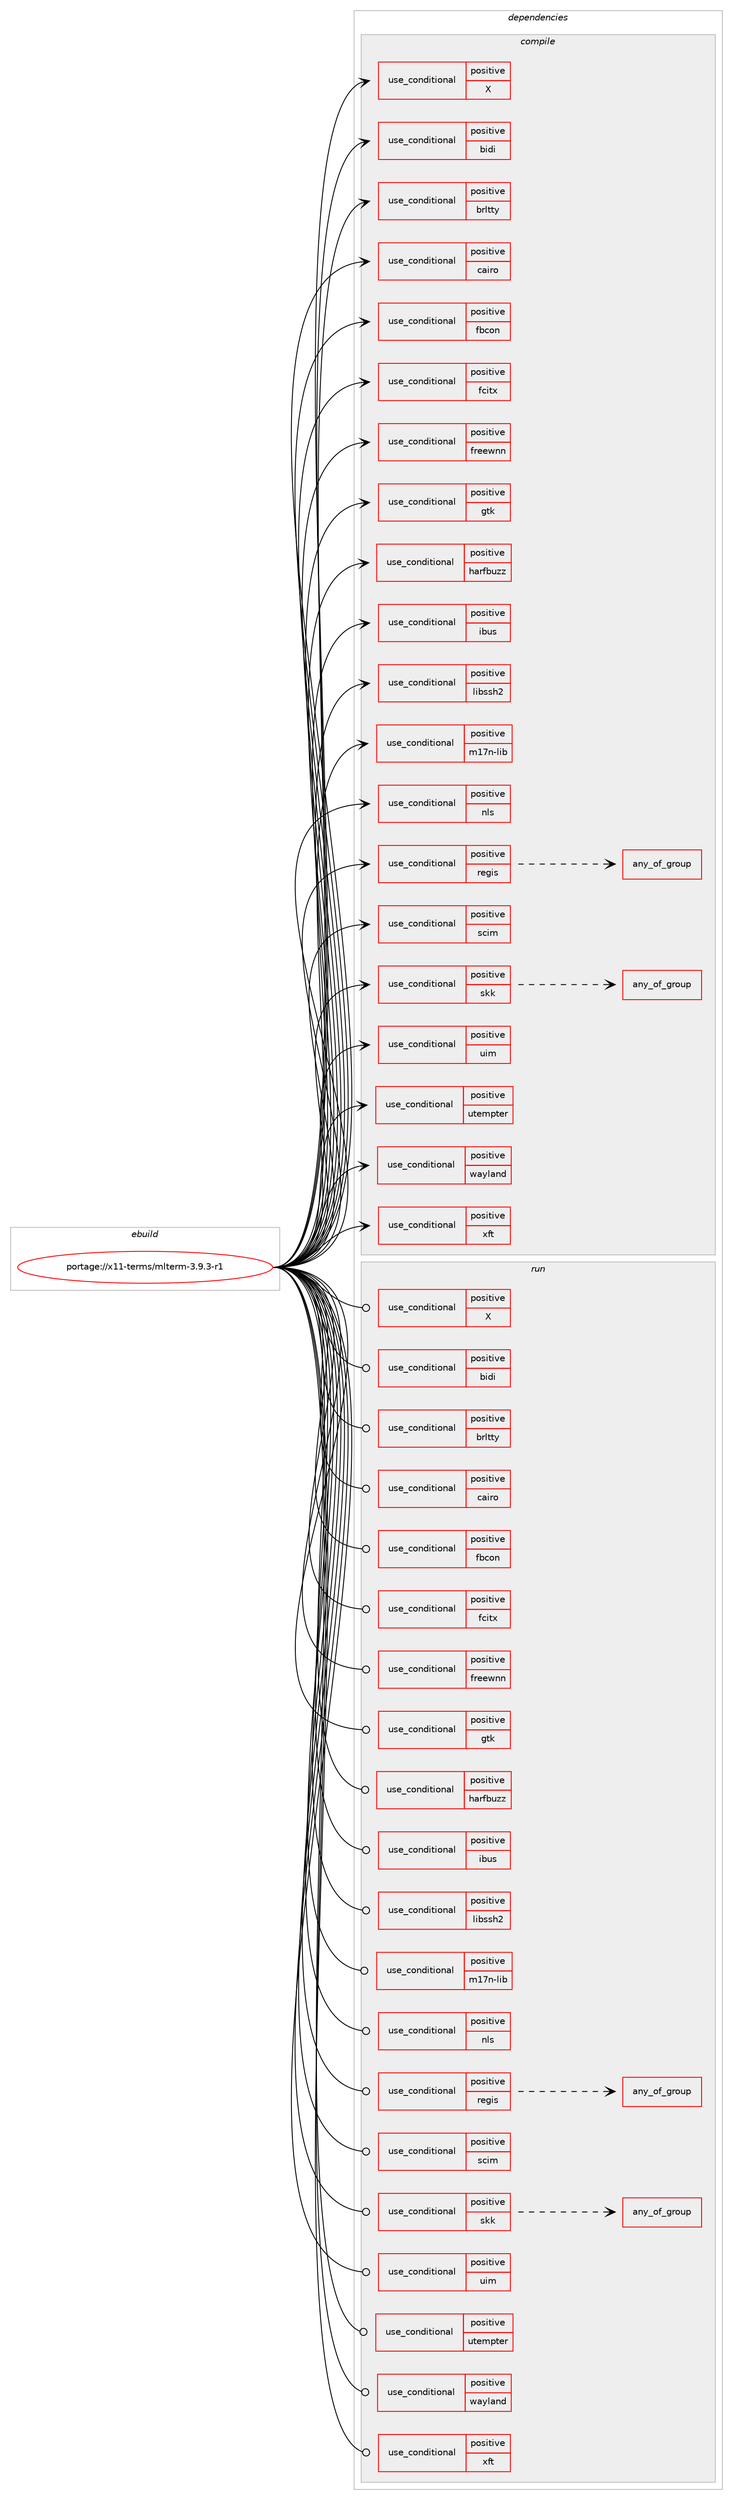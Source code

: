 digraph prolog {

# *************
# Graph options
# *************

newrank=true;
concentrate=true;
compound=true;
graph [rankdir=LR,fontname=Helvetica,fontsize=10,ranksep=1.5];#, ranksep=2.5, nodesep=0.2];
edge  [arrowhead=vee];
node  [fontname=Helvetica,fontsize=10];

# **********
# The ebuild
# **********

subgraph cluster_leftcol {
color=gray;
rank=same;
label=<<i>ebuild</i>>;
id [label="portage://x11-terms/mlterm-3.9.3-r1", color=red, width=4, href="../x11-terms/mlterm-3.9.3-r1.svg"];
}

# ****************
# The dependencies
# ****************

subgraph cluster_midcol {
color=gray;
label=<<i>dependencies</i>>;
subgraph cluster_compile {
fillcolor="#eeeeee";
style=filled;
label=<<i>compile</i>>;
subgraph cond996 {
dependency2603 [label=<<TABLE BORDER="0" CELLBORDER="1" CELLSPACING="0" CELLPADDING="4"><TR><TD ROWSPAN="3" CELLPADDING="10">use_conditional</TD></TR><TR><TD>positive</TD></TR><TR><TD>X</TD></TR></TABLE>>, shape=none, color=red];
# *** BEGIN UNKNOWN DEPENDENCY TYPE (TODO) ***
# dependency2603 -> package_dependency(portage://x11-terms/mlterm-3.9.3-r1,install,no,x11-libs,libICE,none,[,,],[],[])
# *** END UNKNOWN DEPENDENCY TYPE (TODO) ***

# *** BEGIN UNKNOWN DEPENDENCY TYPE (TODO) ***
# dependency2603 -> package_dependency(portage://x11-terms/mlterm-3.9.3-r1,install,no,x11-libs,libSM,none,[,,],[],[])
# *** END UNKNOWN DEPENDENCY TYPE (TODO) ***

# *** BEGIN UNKNOWN DEPENDENCY TYPE (TODO) ***
# dependency2603 -> package_dependency(portage://x11-terms/mlterm-3.9.3-r1,install,no,x11-libs,libX11,none,[,,],[],[])
# *** END UNKNOWN DEPENDENCY TYPE (TODO) ***

}
id:e -> dependency2603:w [weight=20,style="solid",arrowhead="vee"];
subgraph cond997 {
dependency2604 [label=<<TABLE BORDER="0" CELLBORDER="1" CELLSPACING="0" CELLPADDING="4"><TR><TD ROWSPAN="3" CELLPADDING="10">use_conditional</TD></TR><TR><TD>positive</TD></TR><TR><TD>bidi</TD></TR></TABLE>>, shape=none, color=red];
# *** BEGIN UNKNOWN DEPENDENCY TYPE (TODO) ***
# dependency2604 -> package_dependency(portage://x11-terms/mlterm-3.9.3-r1,install,no,dev-libs,fribidi,none,[,,],[],[])
# *** END UNKNOWN DEPENDENCY TYPE (TODO) ***

}
id:e -> dependency2604:w [weight=20,style="solid",arrowhead="vee"];
subgraph cond998 {
dependency2605 [label=<<TABLE BORDER="0" CELLBORDER="1" CELLSPACING="0" CELLPADDING="4"><TR><TD ROWSPAN="3" CELLPADDING="10">use_conditional</TD></TR><TR><TD>positive</TD></TR><TR><TD>brltty</TD></TR></TABLE>>, shape=none, color=red];
# *** BEGIN UNKNOWN DEPENDENCY TYPE (TODO) ***
# dependency2605 -> package_dependency(portage://x11-terms/mlterm-3.9.3-r1,install,no,app-accessibility,brltty,none,[,,],[],[use(enable(api),positive)])
# *** END UNKNOWN DEPENDENCY TYPE (TODO) ***

}
id:e -> dependency2605:w [weight=20,style="solid",arrowhead="vee"];
subgraph cond999 {
dependency2606 [label=<<TABLE BORDER="0" CELLBORDER="1" CELLSPACING="0" CELLPADDING="4"><TR><TD ROWSPAN="3" CELLPADDING="10">use_conditional</TD></TR><TR><TD>positive</TD></TR><TR><TD>cairo</TD></TR></TABLE>>, shape=none, color=red];
# *** BEGIN UNKNOWN DEPENDENCY TYPE (TODO) ***
# dependency2606 -> package_dependency(portage://x11-terms/mlterm-3.9.3-r1,install,no,x11-libs,cairo,none,[,,],[],[use(enable(X),positive)])
# *** END UNKNOWN DEPENDENCY TYPE (TODO) ***

}
id:e -> dependency2606:w [weight=20,style="solid",arrowhead="vee"];
subgraph cond1000 {
dependency2607 [label=<<TABLE BORDER="0" CELLBORDER="1" CELLSPACING="0" CELLPADDING="4"><TR><TD ROWSPAN="3" CELLPADDING="10">use_conditional</TD></TR><TR><TD>positive</TD></TR><TR><TD>fbcon</TD></TR></TABLE>>, shape=none, color=red];
# *** BEGIN UNKNOWN DEPENDENCY TYPE (TODO) ***
# dependency2607 -> package_dependency(portage://x11-terms/mlterm-3.9.3-r1,install,no,media-fonts,unifont,none,[,,],[],[])
# *** END UNKNOWN DEPENDENCY TYPE (TODO) ***

}
id:e -> dependency2607:w [weight=20,style="solid",arrowhead="vee"];
subgraph cond1001 {
dependency2608 [label=<<TABLE BORDER="0" CELLBORDER="1" CELLSPACING="0" CELLPADDING="4"><TR><TD ROWSPAN="3" CELLPADDING="10">use_conditional</TD></TR><TR><TD>positive</TD></TR><TR><TD>fcitx</TD></TR></TABLE>>, shape=none, color=red];
# *** BEGIN UNKNOWN DEPENDENCY TYPE (TODO) ***
# dependency2608 -> package_dependency(portage://x11-terms/mlterm-3.9.3-r1,install,no,app-i18n,fcitx,none,[,,],any_different_slot,[])
# *** END UNKNOWN DEPENDENCY TYPE (TODO) ***

}
id:e -> dependency2608:w [weight=20,style="solid",arrowhead="vee"];
subgraph cond1002 {
dependency2609 [label=<<TABLE BORDER="0" CELLBORDER="1" CELLSPACING="0" CELLPADDING="4"><TR><TD ROWSPAN="3" CELLPADDING="10">use_conditional</TD></TR><TR><TD>positive</TD></TR><TR><TD>freewnn</TD></TR></TABLE>>, shape=none, color=red];
# *** BEGIN UNKNOWN DEPENDENCY TYPE (TODO) ***
# dependency2609 -> package_dependency(portage://x11-terms/mlterm-3.9.3-r1,install,no,app-i18n,freewnn,none,[,,],[],[])
# *** END UNKNOWN DEPENDENCY TYPE (TODO) ***

}
id:e -> dependency2609:w [weight=20,style="solid",arrowhead="vee"];
subgraph cond1003 {
dependency2610 [label=<<TABLE BORDER="0" CELLBORDER="1" CELLSPACING="0" CELLPADDING="4"><TR><TD ROWSPAN="3" CELLPADDING="10">use_conditional</TD></TR><TR><TD>positive</TD></TR><TR><TD>gtk</TD></TR></TABLE>>, shape=none, color=red];
# *** BEGIN UNKNOWN DEPENDENCY TYPE (TODO) ***
# dependency2610 -> package_dependency(portage://x11-terms/mlterm-3.9.3-r1,install,no,x11-libs,gtk+,none,[,,],[slot(3)],[])
# *** END UNKNOWN DEPENDENCY TYPE (TODO) ***

}
id:e -> dependency2610:w [weight=20,style="solid",arrowhead="vee"];
subgraph cond1004 {
dependency2611 [label=<<TABLE BORDER="0" CELLBORDER="1" CELLSPACING="0" CELLPADDING="4"><TR><TD ROWSPAN="3" CELLPADDING="10">use_conditional</TD></TR><TR><TD>positive</TD></TR><TR><TD>harfbuzz</TD></TR></TABLE>>, shape=none, color=red];
# *** BEGIN UNKNOWN DEPENDENCY TYPE (TODO) ***
# dependency2611 -> package_dependency(portage://x11-terms/mlterm-3.9.3-r1,install,no,media-libs,harfbuzz,none,[,,],[],[use(enable(truetype),positive)])
# *** END UNKNOWN DEPENDENCY TYPE (TODO) ***

}
id:e -> dependency2611:w [weight=20,style="solid",arrowhead="vee"];
subgraph cond1005 {
dependency2612 [label=<<TABLE BORDER="0" CELLBORDER="1" CELLSPACING="0" CELLPADDING="4"><TR><TD ROWSPAN="3" CELLPADDING="10">use_conditional</TD></TR><TR><TD>positive</TD></TR><TR><TD>ibus</TD></TR></TABLE>>, shape=none, color=red];
# *** BEGIN UNKNOWN DEPENDENCY TYPE (TODO) ***
# dependency2612 -> package_dependency(portage://x11-terms/mlterm-3.9.3-r1,install,no,app-i18n,ibus,none,[,,],[],[])
# *** END UNKNOWN DEPENDENCY TYPE (TODO) ***

}
id:e -> dependency2612:w [weight=20,style="solid",arrowhead="vee"];
subgraph cond1006 {
dependency2613 [label=<<TABLE BORDER="0" CELLBORDER="1" CELLSPACING="0" CELLPADDING="4"><TR><TD ROWSPAN="3" CELLPADDING="10">use_conditional</TD></TR><TR><TD>positive</TD></TR><TR><TD>libssh2</TD></TR></TABLE>>, shape=none, color=red];
# *** BEGIN UNKNOWN DEPENDENCY TYPE (TODO) ***
# dependency2613 -> package_dependency(portage://x11-terms/mlterm-3.9.3-r1,install,no,net-libs,libssh2,none,[,,],[],[])
# *** END UNKNOWN DEPENDENCY TYPE (TODO) ***

}
id:e -> dependency2613:w [weight=20,style="solid",arrowhead="vee"];
subgraph cond1007 {
dependency2614 [label=<<TABLE BORDER="0" CELLBORDER="1" CELLSPACING="0" CELLPADDING="4"><TR><TD ROWSPAN="3" CELLPADDING="10">use_conditional</TD></TR><TR><TD>positive</TD></TR><TR><TD>m17n-lib</TD></TR></TABLE>>, shape=none, color=red];
# *** BEGIN UNKNOWN DEPENDENCY TYPE (TODO) ***
# dependency2614 -> package_dependency(portage://x11-terms/mlterm-3.9.3-r1,install,no,dev-libs,m17n-lib,none,[,,],[],[])
# *** END UNKNOWN DEPENDENCY TYPE (TODO) ***

}
id:e -> dependency2614:w [weight=20,style="solid",arrowhead="vee"];
subgraph cond1008 {
dependency2615 [label=<<TABLE BORDER="0" CELLBORDER="1" CELLSPACING="0" CELLPADDING="4"><TR><TD ROWSPAN="3" CELLPADDING="10">use_conditional</TD></TR><TR><TD>positive</TD></TR><TR><TD>nls</TD></TR></TABLE>>, shape=none, color=red];
# *** BEGIN UNKNOWN DEPENDENCY TYPE (TODO) ***
# dependency2615 -> package_dependency(portage://x11-terms/mlterm-3.9.3-r1,install,no,virtual,libintl,none,[,,],[],[])
# *** END UNKNOWN DEPENDENCY TYPE (TODO) ***

}
id:e -> dependency2615:w [weight=20,style="solid",arrowhead="vee"];
subgraph cond1009 {
dependency2616 [label=<<TABLE BORDER="0" CELLBORDER="1" CELLSPACING="0" CELLPADDING="4"><TR><TD ROWSPAN="3" CELLPADDING="10">use_conditional</TD></TR><TR><TD>positive</TD></TR><TR><TD>regis</TD></TR></TABLE>>, shape=none, color=red];
subgraph any69 {
dependency2617 [label=<<TABLE BORDER="0" CELLBORDER="1" CELLSPACING="0" CELLPADDING="4"><TR><TD CELLPADDING="10">any_of_group</TD></TR></TABLE>>, shape=none, color=red];# *** BEGIN UNKNOWN DEPENDENCY TYPE (TODO) ***
# dependency2617 -> package_dependency(portage://x11-terms/mlterm-3.9.3-r1,install,no,media-libs,sdl-ttf,none,[,,],[],[])
# *** END UNKNOWN DEPENDENCY TYPE (TODO) ***

# *** BEGIN UNKNOWN DEPENDENCY TYPE (TODO) ***
# dependency2617 -> package_dependency(portage://x11-terms/mlterm-3.9.3-r1,install,no,media-libs,sdl2-ttf,none,[,,],[],[])
# *** END UNKNOWN DEPENDENCY TYPE (TODO) ***

}
dependency2616:e -> dependency2617:w [weight=20,style="dashed",arrowhead="vee"];
}
id:e -> dependency2616:w [weight=20,style="solid",arrowhead="vee"];
subgraph cond1010 {
dependency2618 [label=<<TABLE BORDER="0" CELLBORDER="1" CELLSPACING="0" CELLPADDING="4"><TR><TD ROWSPAN="3" CELLPADDING="10">use_conditional</TD></TR><TR><TD>positive</TD></TR><TR><TD>scim</TD></TR></TABLE>>, shape=none, color=red];
# *** BEGIN UNKNOWN DEPENDENCY TYPE (TODO) ***
# dependency2618 -> package_dependency(portage://x11-terms/mlterm-3.9.3-r1,install,no,app-i18n,scim,none,[,,],[],[])
# *** END UNKNOWN DEPENDENCY TYPE (TODO) ***

}
id:e -> dependency2618:w [weight=20,style="solid",arrowhead="vee"];
subgraph cond1011 {
dependency2619 [label=<<TABLE BORDER="0" CELLBORDER="1" CELLSPACING="0" CELLPADDING="4"><TR><TD ROWSPAN="3" CELLPADDING="10">use_conditional</TD></TR><TR><TD>positive</TD></TR><TR><TD>skk</TD></TR></TABLE>>, shape=none, color=red];
subgraph any70 {
dependency2620 [label=<<TABLE BORDER="0" CELLBORDER="1" CELLSPACING="0" CELLPADDING="4"><TR><TD CELLPADDING="10">any_of_group</TD></TR></TABLE>>, shape=none, color=red];# *** BEGIN UNKNOWN DEPENDENCY TYPE (TODO) ***
# dependency2620 -> package_dependency(portage://x11-terms/mlterm-3.9.3-r1,install,no,virtual,skkserv,none,[,,],[],[])
# *** END UNKNOWN DEPENDENCY TYPE (TODO) ***

# *** BEGIN UNKNOWN DEPENDENCY TYPE (TODO) ***
# dependency2620 -> package_dependency(portage://x11-terms/mlterm-3.9.3-r1,install,no,app-i18n,skk-jisyo,none,[,,],[],[])
# *** END UNKNOWN DEPENDENCY TYPE (TODO) ***

}
dependency2619:e -> dependency2620:w [weight=20,style="dashed",arrowhead="vee"];
}
id:e -> dependency2619:w [weight=20,style="solid",arrowhead="vee"];
subgraph cond1012 {
dependency2621 [label=<<TABLE BORDER="0" CELLBORDER="1" CELLSPACING="0" CELLPADDING="4"><TR><TD ROWSPAN="3" CELLPADDING="10">use_conditional</TD></TR><TR><TD>positive</TD></TR><TR><TD>uim</TD></TR></TABLE>>, shape=none, color=red];
# *** BEGIN UNKNOWN DEPENDENCY TYPE (TODO) ***
# dependency2621 -> package_dependency(portage://x11-terms/mlterm-3.9.3-r1,install,no,app-i18n,uim,none,[,,],[],[])
# *** END UNKNOWN DEPENDENCY TYPE (TODO) ***

}
id:e -> dependency2621:w [weight=20,style="solid",arrowhead="vee"];
subgraph cond1013 {
dependency2622 [label=<<TABLE BORDER="0" CELLBORDER="1" CELLSPACING="0" CELLPADDING="4"><TR><TD ROWSPAN="3" CELLPADDING="10">use_conditional</TD></TR><TR><TD>positive</TD></TR><TR><TD>utempter</TD></TR></TABLE>>, shape=none, color=red];
# *** BEGIN UNKNOWN DEPENDENCY TYPE (TODO) ***
# dependency2622 -> package_dependency(portage://x11-terms/mlterm-3.9.3-r1,install,no,sys-libs,libutempter,none,[,,],[],[])
# *** END UNKNOWN DEPENDENCY TYPE (TODO) ***

}
id:e -> dependency2622:w [weight=20,style="solid",arrowhead="vee"];
subgraph cond1014 {
dependency2623 [label=<<TABLE BORDER="0" CELLBORDER="1" CELLSPACING="0" CELLPADDING="4"><TR><TD ROWSPAN="3" CELLPADDING="10">use_conditional</TD></TR><TR><TD>positive</TD></TR><TR><TD>wayland</TD></TR></TABLE>>, shape=none, color=red];
# *** BEGIN UNKNOWN DEPENDENCY TYPE (TODO) ***
# dependency2623 -> package_dependency(portage://x11-terms/mlterm-3.9.3-r1,install,no,dev-libs,wayland,none,[,,],[],[])
# *** END UNKNOWN DEPENDENCY TYPE (TODO) ***

# *** BEGIN UNKNOWN DEPENDENCY TYPE (TODO) ***
# dependency2623 -> package_dependency(portage://x11-terms/mlterm-3.9.3-r1,install,no,x11-libs,libxkbcommon,none,[,,],[],[])
# *** END UNKNOWN DEPENDENCY TYPE (TODO) ***

}
id:e -> dependency2623:w [weight=20,style="solid",arrowhead="vee"];
subgraph cond1015 {
dependency2624 [label=<<TABLE BORDER="0" CELLBORDER="1" CELLSPACING="0" CELLPADDING="4"><TR><TD ROWSPAN="3" CELLPADDING="10">use_conditional</TD></TR><TR><TD>positive</TD></TR><TR><TD>xft</TD></TR></TABLE>>, shape=none, color=red];
# *** BEGIN UNKNOWN DEPENDENCY TYPE (TODO) ***
# dependency2624 -> package_dependency(portage://x11-terms/mlterm-3.9.3-r1,install,no,x11-libs,libXft,none,[,,],[],[])
# *** END UNKNOWN DEPENDENCY TYPE (TODO) ***

}
id:e -> dependency2624:w [weight=20,style="solid",arrowhead="vee"];
# *** BEGIN UNKNOWN DEPENDENCY TYPE (TODO) ***
# id -> package_dependency(portage://x11-terms/mlterm-3.9.3-r1,install,no,virtual,libcrypt,none,[,,],any_same_slot,[])
# *** END UNKNOWN DEPENDENCY TYPE (TODO) ***

}
subgraph cluster_compileandrun {
fillcolor="#eeeeee";
style=filled;
label=<<i>compile and run</i>>;
}
subgraph cluster_run {
fillcolor="#eeeeee";
style=filled;
label=<<i>run</i>>;
subgraph cond1016 {
dependency2625 [label=<<TABLE BORDER="0" CELLBORDER="1" CELLSPACING="0" CELLPADDING="4"><TR><TD ROWSPAN="3" CELLPADDING="10">use_conditional</TD></TR><TR><TD>positive</TD></TR><TR><TD>X</TD></TR></TABLE>>, shape=none, color=red];
# *** BEGIN UNKNOWN DEPENDENCY TYPE (TODO) ***
# dependency2625 -> package_dependency(portage://x11-terms/mlterm-3.9.3-r1,run,no,x11-libs,libICE,none,[,,],[],[])
# *** END UNKNOWN DEPENDENCY TYPE (TODO) ***

# *** BEGIN UNKNOWN DEPENDENCY TYPE (TODO) ***
# dependency2625 -> package_dependency(portage://x11-terms/mlterm-3.9.3-r1,run,no,x11-libs,libSM,none,[,,],[],[])
# *** END UNKNOWN DEPENDENCY TYPE (TODO) ***

# *** BEGIN UNKNOWN DEPENDENCY TYPE (TODO) ***
# dependency2625 -> package_dependency(portage://x11-terms/mlterm-3.9.3-r1,run,no,x11-libs,libX11,none,[,,],[],[])
# *** END UNKNOWN DEPENDENCY TYPE (TODO) ***

}
id:e -> dependency2625:w [weight=20,style="solid",arrowhead="odot"];
subgraph cond1017 {
dependency2626 [label=<<TABLE BORDER="0" CELLBORDER="1" CELLSPACING="0" CELLPADDING="4"><TR><TD ROWSPAN="3" CELLPADDING="10">use_conditional</TD></TR><TR><TD>positive</TD></TR><TR><TD>bidi</TD></TR></TABLE>>, shape=none, color=red];
# *** BEGIN UNKNOWN DEPENDENCY TYPE (TODO) ***
# dependency2626 -> package_dependency(portage://x11-terms/mlterm-3.9.3-r1,run,no,dev-libs,fribidi,none,[,,],[],[])
# *** END UNKNOWN DEPENDENCY TYPE (TODO) ***

}
id:e -> dependency2626:w [weight=20,style="solid",arrowhead="odot"];
subgraph cond1018 {
dependency2627 [label=<<TABLE BORDER="0" CELLBORDER="1" CELLSPACING="0" CELLPADDING="4"><TR><TD ROWSPAN="3" CELLPADDING="10">use_conditional</TD></TR><TR><TD>positive</TD></TR><TR><TD>brltty</TD></TR></TABLE>>, shape=none, color=red];
# *** BEGIN UNKNOWN DEPENDENCY TYPE (TODO) ***
# dependency2627 -> package_dependency(portage://x11-terms/mlterm-3.9.3-r1,run,no,app-accessibility,brltty,none,[,,],[],[use(enable(api),positive)])
# *** END UNKNOWN DEPENDENCY TYPE (TODO) ***

}
id:e -> dependency2627:w [weight=20,style="solid",arrowhead="odot"];
subgraph cond1019 {
dependency2628 [label=<<TABLE BORDER="0" CELLBORDER="1" CELLSPACING="0" CELLPADDING="4"><TR><TD ROWSPAN="3" CELLPADDING="10">use_conditional</TD></TR><TR><TD>positive</TD></TR><TR><TD>cairo</TD></TR></TABLE>>, shape=none, color=red];
# *** BEGIN UNKNOWN DEPENDENCY TYPE (TODO) ***
# dependency2628 -> package_dependency(portage://x11-terms/mlterm-3.9.3-r1,run,no,x11-libs,cairo,none,[,,],[],[use(enable(X),positive)])
# *** END UNKNOWN DEPENDENCY TYPE (TODO) ***

}
id:e -> dependency2628:w [weight=20,style="solid",arrowhead="odot"];
subgraph cond1020 {
dependency2629 [label=<<TABLE BORDER="0" CELLBORDER="1" CELLSPACING="0" CELLPADDING="4"><TR><TD ROWSPAN="3" CELLPADDING="10">use_conditional</TD></TR><TR><TD>positive</TD></TR><TR><TD>fbcon</TD></TR></TABLE>>, shape=none, color=red];
# *** BEGIN UNKNOWN DEPENDENCY TYPE (TODO) ***
# dependency2629 -> package_dependency(portage://x11-terms/mlterm-3.9.3-r1,run,no,media-fonts,unifont,none,[,,],[],[])
# *** END UNKNOWN DEPENDENCY TYPE (TODO) ***

}
id:e -> dependency2629:w [weight=20,style="solid",arrowhead="odot"];
subgraph cond1021 {
dependency2630 [label=<<TABLE BORDER="0" CELLBORDER="1" CELLSPACING="0" CELLPADDING="4"><TR><TD ROWSPAN="3" CELLPADDING="10">use_conditional</TD></TR><TR><TD>positive</TD></TR><TR><TD>fcitx</TD></TR></TABLE>>, shape=none, color=red];
# *** BEGIN UNKNOWN DEPENDENCY TYPE (TODO) ***
# dependency2630 -> package_dependency(portage://x11-terms/mlterm-3.9.3-r1,run,no,app-i18n,fcitx,none,[,,],any_different_slot,[])
# *** END UNKNOWN DEPENDENCY TYPE (TODO) ***

}
id:e -> dependency2630:w [weight=20,style="solid",arrowhead="odot"];
subgraph cond1022 {
dependency2631 [label=<<TABLE BORDER="0" CELLBORDER="1" CELLSPACING="0" CELLPADDING="4"><TR><TD ROWSPAN="3" CELLPADDING="10">use_conditional</TD></TR><TR><TD>positive</TD></TR><TR><TD>freewnn</TD></TR></TABLE>>, shape=none, color=red];
# *** BEGIN UNKNOWN DEPENDENCY TYPE (TODO) ***
# dependency2631 -> package_dependency(portage://x11-terms/mlterm-3.9.3-r1,run,no,app-i18n,freewnn,none,[,,],[],[])
# *** END UNKNOWN DEPENDENCY TYPE (TODO) ***

}
id:e -> dependency2631:w [weight=20,style="solid",arrowhead="odot"];
subgraph cond1023 {
dependency2632 [label=<<TABLE BORDER="0" CELLBORDER="1" CELLSPACING="0" CELLPADDING="4"><TR><TD ROWSPAN="3" CELLPADDING="10">use_conditional</TD></TR><TR><TD>positive</TD></TR><TR><TD>gtk</TD></TR></TABLE>>, shape=none, color=red];
# *** BEGIN UNKNOWN DEPENDENCY TYPE (TODO) ***
# dependency2632 -> package_dependency(portage://x11-terms/mlterm-3.9.3-r1,run,no,x11-libs,gtk+,none,[,,],[slot(3)],[])
# *** END UNKNOWN DEPENDENCY TYPE (TODO) ***

}
id:e -> dependency2632:w [weight=20,style="solid",arrowhead="odot"];
subgraph cond1024 {
dependency2633 [label=<<TABLE BORDER="0" CELLBORDER="1" CELLSPACING="0" CELLPADDING="4"><TR><TD ROWSPAN="3" CELLPADDING="10">use_conditional</TD></TR><TR><TD>positive</TD></TR><TR><TD>harfbuzz</TD></TR></TABLE>>, shape=none, color=red];
# *** BEGIN UNKNOWN DEPENDENCY TYPE (TODO) ***
# dependency2633 -> package_dependency(portage://x11-terms/mlterm-3.9.3-r1,run,no,media-libs,harfbuzz,none,[,,],[],[use(enable(truetype),positive)])
# *** END UNKNOWN DEPENDENCY TYPE (TODO) ***

}
id:e -> dependency2633:w [weight=20,style="solid",arrowhead="odot"];
subgraph cond1025 {
dependency2634 [label=<<TABLE BORDER="0" CELLBORDER="1" CELLSPACING="0" CELLPADDING="4"><TR><TD ROWSPAN="3" CELLPADDING="10">use_conditional</TD></TR><TR><TD>positive</TD></TR><TR><TD>ibus</TD></TR></TABLE>>, shape=none, color=red];
# *** BEGIN UNKNOWN DEPENDENCY TYPE (TODO) ***
# dependency2634 -> package_dependency(portage://x11-terms/mlterm-3.9.3-r1,run,no,app-i18n,ibus,none,[,,],[],[])
# *** END UNKNOWN DEPENDENCY TYPE (TODO) ***

}
id:e -> dependency2634:w [weight=20,style="solid",arrowhead="odot"];
subgraph cond1026 {
dependency2635 [label=<<TABLE BORDER="0" CELLBORDER="1" CELLSPACING="0" CELLPADDING="4"><TR><TD ROWSPAN="3" CELLPADDING="10">use_conditional</TD></TR><TR><TD>positive</TD></TR><TR><TD>libssh2</TD></TR></TABLE>>, shape=none, color=red];
# *** BEGIN UNKNOWN DEPENDENCY TYPE (TODO) ***
# dependency2635 -> package_dependency(portage://x11-terms/mlterm-3.9.3-r1,run,no,net-libs,libssh2,none,[,,],[],[])
# *** END UNKNOWN DEPENDENCY TYPE (TODO) ***

}
id:e -> dependency2635:w [weight=20,style="solid",arrowhead="odot"];
subgraph cond1027 {
dependency2636 [label=<<TABLE BORDER="0" CELLBORDER="1" CELLSPACING="0" CELLPADDING="4"><TR><TD ROWSPAN="3" CELLPADDING="10">use_conditional</TD></TR><TR><TD>positive</TD></TR><TR><TD>m17n-lib</TD></TR></TABLE>>, shape=none, color=red];
# *** BEGIN UNKNOWN DEPENDENCY TYPE (TODO) ***
# dependency2636 -> package_dependency(portage://x11-terms/mlterm-3.9.3-r1,run,no,dev-libs,m17n-lib,none,[,,],[],[])
# *** END UNKNOWN DEPENDENCY TYPE (TODO) ***

}
id:e -> dependency2636:w [weight=20,style="solid",arrowhead="odot"];
subgraph cond1028 {
dependency2637 [label=<<TABLE BORDER="0" CELLBORDER="1" CELLSPACING="0" CELLPADDING="4"><TR><TD ROWSPAN="3" CELLPADDING="10">use_conditional</TD></TR><TR><TD>positive</TD></TR><TR><TD>nls</TD></TR></TABLE>>, shape=none, color=red];
# *** BEGIN UNKNOWN DEPENDENCY TYPE (TODO) ***
# dependency2637 -> package_dependency(portage://x11-terms/mlterm-3.9.3-r1,run,no,virtual,libintl,none,[,,],[],[])
# *** END UNKNOWN DEPENDENCY TYPE (TODO) ***

}
id:e -> dependency2637:w [weight=20,style="solid",arrowhead="odot"];
subgraph cond1029 {
dependency2638 [label=<<TABLE BORDER="0" CELLBORDER="1" CELLSPACING="0" CELLPADDING="4"><TR><TD ROWSPAN="3" CELLPADDING="10">use_conditional</TD></TR><TR><TD>positive</TD></TR><TR><TD>regis</TD></TR></TABLE>>, shape=none, color=red];
subgraph any71 {
dependency2639 [label=<<TABLE BORDER="0" CELLBORDER="1" CELLSPACING="0" CELLPADDING="4"><TR><TD CELLPADDING="10">any_of_group</TD></TR></TABLE>>, shape=none, color=red];# *** BEGIN UNKNOWN DEPENDENCY TYPE (TODO) ***
# dependency2639 -> package_dependency(portage://x11-terms/mlterm-3.9.3-r1,run,no,media-libs,sdl-ttf,none,[,,],[],[])
# *** END UNKNOWN DEPENDENCY TYPE (TODO) ***

# *** BEGIN UNKNOWN DEPENDENCY TYPE (TODO) ***
# dependency2639 -> package_dependency(portage://x11-terms/mlterm-3.9.3-r1,run,no,media-libs,sdl2-ttf,none,[,,],[],[])
# *** END UNKNOWN DEPENDENCY TYPE (TODO) ***

}
dependency2638:e -> dependency2639:w [weight=20,style="dashed",arrowhead="vee"];
}
id:e -> dependency2638:w [weight=20,style="solid",arrowhead="odot"];
subgraph cond1030 {
dependency2640 [label=<<TABLE BORDER="0" CELLBORDER="1" CELLSPACING="0" CELLPADDING="4"><TR><TD ROWSPAN="3" CELLPADDING="10">use_conditional</TD></TR><TR><TD>positive</TD></TR><TR><TD>scim</TD></TR></TABLE>>, shape=none, color=red];
# *** BEGIN UNKNOWN DEPENDENCY TYPE (TODO) ***
# dependency2640 -> package_dependency(portage://x11-terms/mlterm-3.9.3-r1,run,no,app-i18n,scim,none,[,,],[],[])
# *** END UNKNOWN DEPENDENCY TYPE (TODO) ***

}
id:e -> dependency2640:w [weight=20,style="solid",arrowhead="odot"];
subgraph cond1031 {
dependency2641 [label=<<TABLE BORDER="0" CELLBORDER="1" CELLSPACING="0" CELLPADDING="4"><TR><TD ROWSPAN="3" CELLPADDING="10">use_conditional</TD></TR><TR><TD>positive</TD></TR><TR><TD>skk</TD></TR></TABLE>>, shape=none, color=red];
subgraph any72 {
dependency2642 [label=<<TABLE BORDER="0" CELLBORDER="1" CELLSPACING="0" CELLPADDING="4"><TR><TD CELLPADDING="10">any_of_group</TD></TR></TABLE>>, shape=none, color=red];# *** BEGIN UNKNOWN DEPENDENCY TYPE (TODO) ***
# dependency2642 -> package_dependency(portage://x11-terms/mlterm-3.9.3-r1,run,no,virtual,skkserv,none,[,,],[],[])
# *** END UNKNOWN DEPENDENCY TYPE (TODO) ***

# *** BEGIN UNKNOWN DEPENDENCY TYPE (TODO) ***
# dependency2642 -> package_dependency(portage://x11-terms/mlterm-3.9.3-r1,run,no,app-i18n,skk-jisyo,none,[,,],[],[])
# *** END UNKNOWN DEPENDENCY TYPE (TODO) ***

}
dependency2641:e -> dependency2642:w [weight=20,style="dashed",arrowhead="vee"];
}
id:e -> dependency2641:w [weight=20,style="solid",arrowhead="odot"];
subgraph cond1032 {
dependency2643 [label=<<TABLE BORDER="0" CELLBORDER="1" CELLSPACING="0" CELLPADDING="4"><TR><TD ROWSPAN="3" CELLPADDING="10">use_conditional</TD></TR><TR><TD>positive</TD></TR><TR><TD>uim</TD></TR></TABLE>>, shape=none, color=red];
# *** BEGIN UNKNOWN DEPENDENCY TYPE (TODO) ***
# dependency2643 -> package_dependency(portage://x11-terms/mlterm-3.9.3-r1,run,no,app-i18n,uim,none,[,,],[],[])
# *** END UNKNOWN DEPENDENCY TYPE (TODO) ***

}
id:e -> dependency2643:w [weight=20,style="solid",arrowhead="odot"];
subgraph cond1033 {
dependency2644 [label=<<TABLE BORDER="0" CELLBORDER="1" CELLSPACING="0" CELLPADDING="4"><TR><TD ROWSPAN="3" CELLPADDING="10">use_conditional</TD></TR><TR><TD>positive</TD></TR><TR><TD>utempter</TD></TR></TABLE>>, shape=none, color=red];
# *** BEGIN UNKNOWN DEPENDENCY TYPE (TODO) ***
# dependency2644 -> package_dependency(portage://x11-terms/mlterm-3.9.3-r1,run,no,sys-libs,libutempter,none,[,,],[],[])
# *** END UNKNOWN DEPENDENCY TYPE (TODO) ***

}
id:e -> dependency2644:w [weight=20,style="solid",arrowhead="odot"];
subgraph cond1034 {
dependency2645 [label=<<TABLE BORDER="0" CELLBORDER="1" CELLSPACING="0" CELLPADDING="4"><TR><TD ROWSPAN="3" CELLPADDING="10">use_conditional</TD></TR><TR><TD>positive</TD></TR><TR><TD>wayland</TD></TR></TABLE>>, shape=none, color=red];
# *** BEGIN UNKNOWN DEPENDENCY TYPE (TODO) ***
# dependency2645 -> package_dependency(portage://x11-terms/mlterm-3.9.3-r1,run,no,dev-libs,wayland,none,[,,],[],[])
# *** END UNKNOWN DEPENDENCY TYPE (TODO) ***

# *** BEGIN UNKNOWN DEPENDENCY TYPE (TODO) ***
# dependency2645 -> package_dependency(portage://x11-terms/mlterm-3.9.3-r1,run,no,x11-libs,libxkbcommon,none,[,,],[],[])
# *** END UNKNOWN DEPENDENCY TYPE (TODO) ***

}
id:e -> dependency2645:w [weight=20,style="solid",arrowhead="odot"];
subgraph cond1035 {
dependency2646 [label=<<TABLE BORDER="0" CELLBORDER="1" CELLSPACING="0" CELLPADDING="4"><TR><TD ROWSPAN="3" CELLPADDING="10">use_conditional</TD></TR><TR><TD>positive</TD></TR><TR><TD>xft</TD></TR></TABLE>>, shape=none, color=red];
# *** BEGIN UNKNOWN DEPENDENCY TYPE (TODO) ***
# dependency2646 -> package_dependency(portage://x11-terms/mlterm-3.9.3-r1,run,no,x11-libs,libXft,none,[,,],[],[])
# *** END UNKNOWN DEPENDENCY TYPE (TODO) ***

}
id:e -> dependency2646:w [weight=20,style="solid",arrowhead="odot"];
# *** BEGIN UNKNOWN DEPENDENCY TYPE (TODO) ***
# id -> package_dependency(portage://x11-terms/mlterm-3.9.3-r1,run,no,virtual,libcrypt,none,[,,],any_same_slot,[])
# *** END UNKNOWN DEPENDENCY TYPE (TODO) ***

}
}

# **************
# The candidates
# **************

subgraph cluster_choices {
rank=same;
color=gray;
label=<<i>candidates</i>>;

}

}
